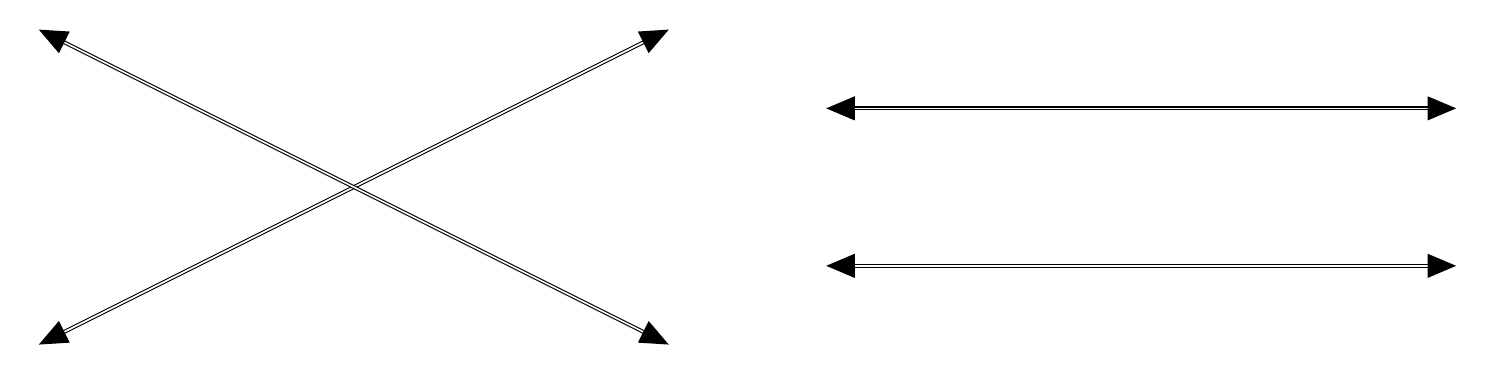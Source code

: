 \usetikzlibrary{arrows}
\begin{tikzpicture}

%\node at (-5,-5) {};

%\node at (7,7) {};
%\node at (-5,7) {};
%\node at (7,-5) {};

\draw[triangle 45-triangle 45][double] (-9,-2) -- (-1,2);
\draw[triangle 45-triangle 45][double] (-9,2) -- (-1,-2);

\draw[triangle 45-triangle 45][double] (1,-1) -- (9,-1);
\draw[triangle 45-triangle 45][double] (1,1) -- (9,1);

\end{tikzpicture}